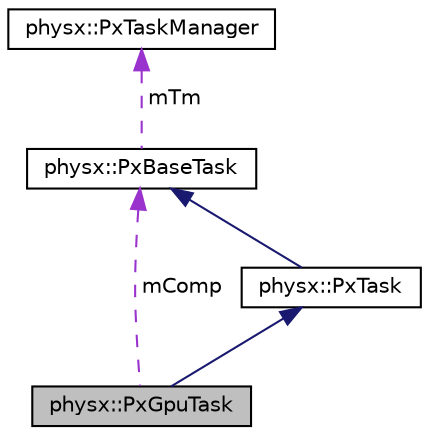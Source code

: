 digraph "physx::PxGpuTask"
{
  edge [fontname="Helvetica",fontsize="10",labelfontname="Helvetica",labelfontsize="10"];
  node [fontname="Helvetica",fontsize="10",shape=record];
  Node3 [label="physx::PxGpuTask",height=0.2,width=0.4,color="black", fillcolor="grey75", style="filled", fontcolor="black"];
  Node4 -> Node3 [dir="back",color="midnightblue",fontsize="10",style="solid",fontname="Helvetica"];
  Node4 [label="physx::PxTask",height=0.2,width=0.4,color="black", fillcolor="white", style="filled",URL="$classphysx_1_1PxTask.html",tooltip="A PxBaseTask implementation with deferred execution and full dependencies. "];
  Node5 -> Node4 [dir="back",color="midnightblue",fontsize="10",style="solid",fontname="Helvetica"];
  Node5 [label="physx::PxBaseTask",height=0.2,width=0.4,color="black", fillcolor="white", style="filled",URL="$classphysx_1_1PxBaseTask.html",tooltip="Base class of all task types. "];
  Node6 -> Node5 [dir="back",color="darkorchid3",fontsize="10",style="dashed",label=" mTm" ,fontname="Helvetica"];
  Node6 [label="physx::PxTaskManager",height=0.2,width=0.4,color="black", fillcolor="white", style="filled",URL="$classphysx_1_1PxTaskManager.html",tooltip="The PxTaskManager interface. "];
  Node5 -> Node3 [dir="back",color="darkorchid3",fontsize="10",style="dashed",label=" mComp" ,fontname="Helvetica"];
}
